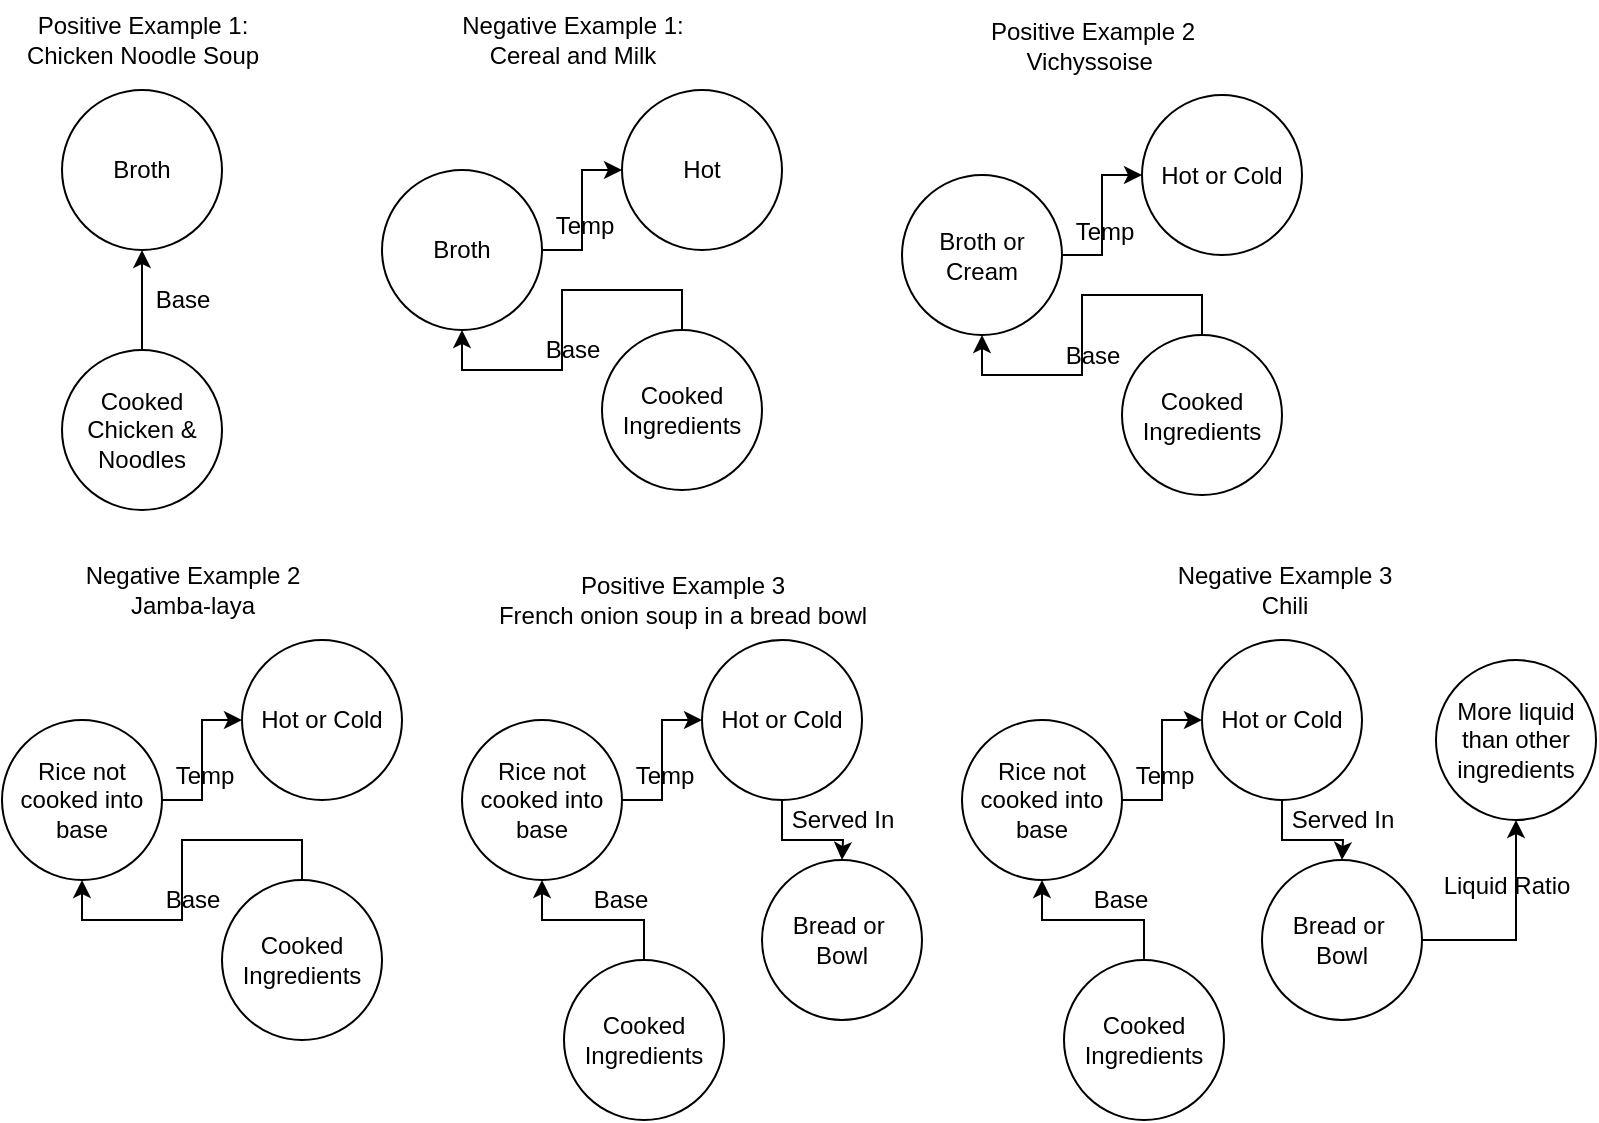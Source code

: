 <mxfile version="24.7.17">
  <diagram name="Page-1" id="bw_JEJf1bxe9cvYn9b_D">
    <mxGraphModel dx="1290" dy="618" grid="1" gridSize="10" guides="1" tooltips="1" connect="1" arrows="1" fold="1" page="1" pageScale="1" pageWidth="850" pageHeight="1100" math="0" shadow="0">
      <root>
        <mxCell id="0" />
        <mxCell id="1" parent="0" />
        <mxCell id="X86OW3zgJjNSxDQYE87a-1" value="Broth" style="ellipse;whiteSpace=wrap;html=1;aspect=fixed;" parent="1" vertex="1">
          <mxGeometry x="50" y="75" width="80" height="80" as="geometry" />
        </mxCell>
        <mxCell id="X86OW3zgJjNSxDQYE87a-12" style="edgeStyle=orthogonalEdgeStyle;rounded=0;orthogonalLoop=1;jettySize=auto;html=1;exitX=0.5;exitY=0;exitDx=0;exitDy=0;entryX=0.5;entryY=1;entryDx=0;entryDy=0;" parent="1" source="X86OW3zgJjNSxDQYE87a-2" target="X86OW3zgJjNSxDQYE87a-1" edge="1">
          <mxGeometry relative="1" as="geometry" />
        </mxCell>
        <mxCell id="X86OW3zgJjNSxDQYE87a-2" value="Cooked Chicken &amp;amp; Noodles" style="ellipse;whiteSpace=wrap;html=1;" parent="1" vertex="1">
          <mxGeometry x="50" y="205" width="80" height="80" as="geometry" />
        </mxCell>
        <mxCell id="X86OW3zgJjNSxDQYE87a-5" value="Base" style="text;html=1;align=center;verticalAlign=middle;resizable=0;points=[];autosize=1;strokeColor=none;fillColor=none;" parent="1" vertex="1">
          <mxGeometry x="85" y="165" width="50" height="30" as="geometry" />
        </mxCell>
        <mxCell id="X86OW3zgJjNSxDQYE87a-6" value="Positive Example 1:&lt;div&gt;Chicken Noodle Soup&lt;/div&gt;" style="text;html=1;align=center;verticalAlign=middle;resizable=0;points=[];autosize=1;strokeColor=none;fillColor=none;" parent="1" vertex="1">
          <mxGeometry x="20" y="30" width="140" height="40" as="geometry" />
        </mxCell>
        <mxCell id="X86OW3zgJjNSxDQYE87a-24" value="" style="edgeStyle=orthogonalEdgeStyle;rounded=0;orthogonalLoop=1;jettySize=auto;html=1;" parent="1" source="X86OW3zgJjNSxDQYE87a-13" target="X86OW3zgJjNSxDQYE87a-23" edge="1">
          <mxGeometry relative="1" as="geometry" />
        </mxCell>
        <mxCell id="X86OW3zgJjNSxDQYE87a-13" value="Broth" style="ellipse;whiteSpace=wrap;html=1;aspect=fixed;" parent="1" vertex="1">
          <mxGeometry x="210" y="115" width="80" height="80" as="geometry" />
        </mxCell>
        <mxCell id="X86OW3zgJjNSxDQYE87a-14" style="edgeStyle=orthogonalEdgeStyle;rounded=0;orthogonalLoop=1;jettySize=auto;html=1;exitX=0.5;exitY=0;exitDx=0;exitDy=0;entryX=0.5;entryY=1;entryDx=0;entryDy=0;" parent="1" source="X86OW3zgJjNSxDQYE87a-15" target="X86OW3zgJjNSxDQYE87a-13" edge="1">
          <mxGeometry relative="1" as="geometry" />
        </mxCell>
        <mxCell id="X86OW3zgJjNSxDQYE87a-15" value="Cooked Ingredients" style="ellipse;whiteSpace=wrap;html=1;" parent="1" vertex="1">
          <mxGeometry x="320" y="195" width="80" height="80" as="geometry" />
        </mxCell>
        <mxCell id="X86OW3zgJjNSxDQYE87a-16" value="Base" style="text;html=1;align=center;verticalAlign=middle;resizable=0;points=[];autosize=1;strokeColor=none;fillColor=none;" parent="1" vertex="1">
          <mxGeometry x="280" y="190" width="50" height="30" as="geometry" />
        </mxCell>
        <mxCell id="X86OW3zgJjNSxDQYE87a-17" value="Negative Example 1:&lt;div&gt;Cereal and Milk&lt;/div&gt;" style="text;html=1;align=center;verticalAlign=middle;resizable=0;points=[];autosize=1;strokeColor=none;fillColor=none;" parent="1" vertex="1">
          <mxGeometry x="240" y="30" width="130" height="40" as="geometry" />
        </mxCell>
        <mxCell id="X86OW3zgJjNSxDQYE87a-23" value="Hot" style="ellipse;whiteSpace=wrap;html=1;aspect=fixed;" parent="1" vertex="1">
          <mxGeometry x="330" y="75" width="80" height="80" as="geometry" />
        </mxCell>
        <mxCell id="X86OW3zgJjNSxDQYE87a-25" value="Temp" style="text;html=1;align=center;verticalAlign=middle;resizable=0;points=[];autosize=1;strokeColor=none;fillColor=none;" parent="1" vertex="1">
          <mxGeometry x="286" y="128" width="50" height="30" as="geometry" />
        </mxCell>
        <mxCell id="X86OW3zgJjNSxDQYE87a-26" value="" style="edgeStyle=orthogonalEdgeStyle;rounded=0;orthogonalLoop=1;jettySize=auto;html=1;" parent="1" source="X86OW3zgJjNSxDQYE87a-27" target="X86OW3zgJjNSxDQYE87a-32" edge="1">
          <mxGeometry relative="1" as="geometry" />
        </mxCell>
        <mxCell id="X86OW3zgJjNSxDQYE87a-27" value="Broth or Cream" style="ellipse;whiteSpace=wrap;html=1;aspect=fixed;" parent="1" vertex="1">
          <mxGeometry x="470" y="117.5" width="80" height="80" as="geometry" />
        </mxCell>
        <mxCell id="X86OW3zgJjNSxDQYE87a-28" style="edgeStyle=orthogonalEdgeStyle;rounded=0;orthogonalLoop=1;jettySize=auto;html=1;exitX=0.5;exitY=0;exitDx=0;exitDy=0;entryX=0.5;entryY=1;entryDx=0;entryDy=0;" parent="1" source="X86OW3zgJjNSxDQYE87a-29" target="X86OW3zgJjNSxDQYE87a-27" edge="1">
          <mxGeometry relative="1" as="geometry" />
        </mxCell>
        <mxCell id="X86OW3zgJjNSxDQYE87a-29" value="Cooked Ingredients" style="ellipse;whiteSpace=wrap;html=1;" parent="1" vertex="1">
          <mxGeometry x="580" y="197.5" width="80" height="80" as="geometry" />
        </mxCell>
        <mxCell id="X86OW3zgJjNSxDQYE87a-30" value="Base" style="text;html=1;align=center;verticalAlign=middle;resizable=0;points=[];autosize=1;strokeColor=none;fillColor=none;" parent="1" vertex="1">
          <mxGeometry x="540" y="192.5" width="50" height="30" as="geometry" />
        </mxCell>
        <mxCell id="X86OW3zgJjNSxDQYE87a-31" value="Positive Example 2&lt;div&gt;Vichyssoise&amp;nbsp;&lt;/div&gt;" style="text;html=1;align=center;verticalAlign=middle;resizable=0;points=[];autosize=1;strokeColor=none;fillColor=none;" parent="1" vertex="1">
          <mxGeometry x="500" y="32.5" width="130" height="40" as="geometry" />
        </mxCell>
        <mxCell id="X86OW3zgJjNSxDQYE87a-32" value="Hot or Cold" style="ellipse;whiteSpace=wrap;html=1;aspect=fixed;" parent="1" vertex="1">
          <mxGeometry x="590" y="77.5" width="80" height="80" as="geometry" />
        </mxCell>
        <mxCell id="X86OW3zgJjNSxDQYE87a-33" value="Temp" style="text;html=1;align=center;verticalAlign=middle;resizable=0;points=[];autosize=1;strokeColor=none;fillColor=none;" parent="1" vertex="1">
          <mxGeometry x="546" y="130.5" width="50" height="30" as="geometry" />
        </mxCell>
        <mxCell id="X86OW3zgJjNSxDQYE87a-34" value="" style="edgeStyle=orthogonalEdgeStyle;rounded=0;orthogonalLoop=1;jettySize=auto;html=1;" parent="1" source="X86OW3zgJjNSxDQYE87a-35" target="X86OW3zgJjNSxDQYE87a-40" edge="1">
          <mxGeometry relative="1" as="geometry" />
        </mxCell>
        <mxCell id="X86OW3zgJjNSxDQYE87a-35" value="Rice not cooked into base" style="ellipse;whiteSpace=wrap;html=1;aspect=fixed;" parent="1" vertex="1">
          <mxGeometry x="20" y="390" width="80" height="80" as="geometry" />
        </mxCell>
        <mxCell id="X86OW3zgJjNSxDQYE87a-36" style="edgeStyle=orthogonalEdgeStyle;rounded=0;orthogonalLoop=1;jettySize=auto;html=1;exitX=0.5;exitY=0;exitDx=0;exitDy=0;entryX=0.5;entryY=1;entryDx=0;entryDy=0;" parent="1" source="X86OW3zgJjNSxDQYE87a-37" target="X86OW3zgJjNSxDQYE87a-35" edge="1">
          <mxGeometry relative="1" as="geometry" />
        </mxCell>
        <mxCell id="X86OW3zgJjNSxDQYE87a-37" value="Cooked Ingredients" style="ellipse;whiteSpace=wrap;html=1;" parent="1" vertex="1">
          <mxGeometry x="130" y="470" width="80" height="80" as="geometry" />
        </mxCell>
        <mxCell id="X86OW3zgJjNSxDQYE87a-38" value="Base" style="text;html=1;align=center;verticalAlign=middle;resizable=0;points=[];autosize=1;strokeColor=none;fillColor=none;" parent="1" vertex="1">
          <mxGeometry x="90" y="465" width="50" height="30" as="geometry" />
        </mxCell>
        <mxCell id="X86OW3zgJjNSxDQYE87a-39" value="Negative Example 2&lt;div&gt;Jamba-laya&lt;/div&gt;" style="text;html=1;align=center;verticalAlign=middle;resizable=0;points=[];autosize=1;strokeColor=none;fillColor=none;" parent="1" vertex="1">
          <mxGeometry x="50" y="305" width="130" height="40" as="geometry" />
        </mxCell>
        <mxCell id="X86OW3zgJjNSxDQYE87a-40" value="Hot or Cold" style="ellipse;whiteSpace=wrap;html=1;aspect=fixed;" parent="1" vertex="1">
          <mxGeometry x="140" y="350" width="80" height="80" as="geometry" />
        </mxCell>
        <mxCell id="X86OW3zgJjNSxDQYE87a-41" value="Temp" style="text;html=1;align=center;verticalAlign=middle;resizable=0;points=[];autosize=1;strokeColor=none;fillColor=none;" parent="1" vertex="1">
          <mxGeometry x="96" y="403" width="50" height="30" as="geometry" />
        </mxCell>
        <mxCell id="X86OW3zgJjNSxDQYE87a-42" value="" style="edgeStyle=orthogonalEdgeStyle;rounded=0;orthogonalLoop=1;jettySize=auto;html=1;" parent="1" source="X86OW3zgJjNSxDQYE87a-43" target="X86OW3zgJjNSxDQYE87a-48" edge="1">
          <mxGeometry relative="1" as="geometry" />
        </mxCell>
        <mxCell id="X86OW3zgJjNSxDQYE87a-43" value="Rice not cooked into base" style="ellipse;whiteSpace=wrap;html=1;aspect=fixed;" parent="1" vertex="1">
          <mxGeometry x="250" y="390" width="80" height="80" as="geometry" />
        </mxCell>
        <mxCell id="X86OW3zgJjNSxDQYE87a-44" style="edgeStyle=orthogonalEdgeStyle;rounded=0;orthogonalLoop=1;jettySize=auto;html=1;exitX=0.5;exitY=0;exitDx=0;exitDy=0;entryX=0.5;entryY=1;entryDx=0;entryDy=0;" parent="1" source="X86OW3zgJjNSxDQYE87a-45" target="X86OW3zgJjNSxDQYE87a-43" edge="1">
          <mxGeometry relative="1" as="geometry" />
        </mxCell>
        <mxCell id="X86OW3zgJjNSxDQYE87a-45" value="Cooked Ingredients" style="ellipse;whiteSpace=wrap;html=1;" parent="1" vertex="1">
          <mxGeometry x="301" y="510" width="80" height="80" as="geometry" />
        </mxCell>
        <mxCell id="X86OW3zgJjNSxDQYE87a-46" value="Base" style="text;html=1;align=center;verticalAlign=middle;resizable=0;points=[];autosize=1;strokeColor=none;fillColor=none;" parent="1" vertex="1">
          <mxGeometry x="304" y="465" width="50" height="30" as="geometry" />
        </mxCell>
        <mxCell id="X86OW3zgJjNSxDQYE87a-47" value="Positive Example 3&lt;div&gt;French onion soup in a bread bowl&lt;/div&gt;" style="text;html=1;align=center;verticalAlign=middle;resizable=0;points=[];autosize=1;strokeColor=none;fillColor=none;" parent="1" vertex="1">
          <mxGeometry x="255" y="310" width="210" height="40" as="geometry" />
        </mxCell>
        <mxCell id="X86OW3zgJjNSxDQYE87a-52" style="edgeStyle=orthogonalEdgeStyle;rounded=0;orthogonalLoop=1;jettySize=auto;html=1;exitX=0.5;exitY=1;exitDx=0;exitDy=0;" parent="1" source="X86OW3zgJjNSxDQYE87a-48" edge="1">
          <mxGeometry relative="1" as="geometry">
            <mxPoint x="440" y="460" as="targetPoint" />
          </mxGeometry>
        </mxCell>
        <mxCell id="X86OW3zgJjNSxDQYE87a-48" value="Hot or Cold" style="ellipse;whiteSpace=wrap;html=1;aspect=fixed;" parent="1" vertex="1">
          <mxGeometry x="370" y="350" width="80" height="80" as="geometry" />
        </mxCell>
        <mxCell id="X86OW3zgJjNSxDQYE87a-49" value="Temp" style="text;html=1;align=center;verticalAlign=middle;resizable=0;points=[];autosize=1;strokeColor=none;fillColor=none;" parent="1" vertex="1">
          <mxGeometry x="326" y="403" width="50" height="30" as="geometry" />
        </mxCell>
        <mxCell id="X86OW3zgJjNSxDQYE87a-53" value="Bread or&amp;nbsp;&lt;div&gt;Bowl&lt;/div&gt;" style="ellipse;whiteSpace=wrap;html=1;aspect=fixed;" parent="1" vertex="1">
          <mxGeometry x="400" y="460" width="80" height="80" as="geometry" />
        </mxCell>
        <mxCell id="X86OW3zgJjNSxDQYE87a-54" value="Served In" style="text;html=1;align=center;verticalAlign=middle;resizable=0;points=[];autosize=1;strokeColor=none;fillColor=none;" parent="1" vertex="1">
          <mxGeometry x="405" y="425" width="70" height="30" as="geometry" />
        </mxCell>
        <mxCell id="X86OW3zgJjNSxDQYE87a-55" value="" style="edgeStyle=orthogonalEdgeStyle;rounded=0;orthogonalLoop=1;jettySize=auto;html=1;" parent="1" source="X86OW3zgJjNSxDQYE87a-56" target="X86OW3zgJjNSxDQYE87a-62" edge="1">
          <mxGeometry relative="1" as="geometry" />
        </mxCell>
        <mxCell id="X86OW3zgJjNSxDQYE87a-56" value="Rice not cooked into base" style="ellipse;whiteSpace=wrap;html=1;aspect=fixed;" parent="1" vertex="1">
          <mxGeometry x="500" y="390" width="80" height="80" as="geometry" />
        </mxCell>
        <mxCell id="X86OW3zgJjNSxDQYE87a-57" style="edgeStyle=orthogonalEdgeStyle;rounded=0;orthogonalLoop=1;jettySize=auto;html=1;exitX=0.5;exitY=0;exitDx=0;exitDy=0;entryX=0.5;entryY=1;entryDx=0;entryDy=0;" parent="1" source="X86OW3zgJjNSxDQYE87a-58" target="X86OW3zgJjNSxDQYE87a-56" edge="1">
          <mxGeometry relative="1" as="geometry" />
        </mxCell>
        <mxCell id="X86OW3zgJjNSxDQYE87a-58" value="Cooked Ingredients" style="ellipse;whiteSpace=wrap;html=1;" parent="1" vertex="1">
          <mxGeometry x="551" y="510" width="80" height="80" as="geometry" />
        </mxCell>
        <mxCell id="X86OW3zgJjNSxDQYE87a-59" value="Base" style="text;html=1;align=center;verticalAlign=middle;resizable=0;points=[];autosize=1;strokeColor=none;fillColor=none;" parent="1" vertex="1">
          <mxGeometry x="554" y="465" width="50" height="30" as="geometry" />
        </mxCell>
        <mxCell id="X86OW3zgJjNSxDQYE87a-60" value="Negative Example 3&lt;div&gt;Chili&lt;/div&gt;" style="text;html=1;align=center;verticalAlign=middle;resizable=0;points=[];autosize=1;strokeColor=none;fillColor=none;" parent="1" vertex="1">
          <mxGeometry x="596" y="305" width="130" height="40" as="geometry" />
        </mxCell>
        <mxCell id="X86OW3zgJjNSxDQYE87a-61" style="edgeStyle=orthogonalEdgeStyle;rounded=0;orthogonalLoop=1;jettySize=auto;html=1;exitX=0.5;exitY=1;exitDx=0;exitDy=0;" parent="1" source="X86OW3zgJjNSxDQYE87a-62" edge="1">
          <mxGeometry relative="1" as="geometry">
            <mxPoint x="690" y="460" as="targetPoint" />
          </mxGeometry>
        </mxCell>
        <mxCell id="X86OW3zgJjNSxDQYE87a-62" value="Hot or Cold" style="ellipse;whiteSpace=wrap;html=1;aspect=fixed;" parent="1" vertex="1">
          <mxGeometry x="620" y="350" width="80" height="80" as="geometry" />
        </mxCell>
        <mxCell id="X86OW3zgJjNSxDQYE87a-63" value="Temp" style="text;html=1;align=center;verticalAlign=middle;resizable=0;points=[];autosize=1;strokeColor=none;fillColor=none;" parent="1" vertex="1">
          <mxGeometry x="576" y="403" width="50" height="30" as="geometry" />
        </mxCell>
        <mxCell id="X86OW3zgJjNSxDQYE87a-67" value="" style="edgeStyle=orthogonalEdgeStyle;rounded=0;orthogonalLoop=1;jettySize=auto;html=1;" parent="1" source="X86OW3zgJjNSxDQYE87a-64" target="X86OW3zgJjNSxDQYE87a-66" edge="1">
          <mxGeometry relative="1" as="geometry" />
        </mxCell>
        <mxCell id="X86OW3zgJjNSxDQYE87a-64" value="Bread or&amp;nbsp;&lt;div&gt;Bowl&lt;/div&gt;" style="ellipse;whiteSpace=wrap;html=1;aspect=fixed;" parent="1" vertex="1">
          <mxGeometry x="650" y="460" width="80" height="80" as="geometry" />
        </mxCell>
        <mxCell id="X86OW3zgJjNSxDQYE87a-65" value="Served In" style="text;html=1;align=center;verticalAlign=middle;resizable=0;points=[];autosize=1;strokeColor=none;fillColor=none;" parent="1" vertex="1">
          <mxGeometry x="655" y="425" width="70" height="30" as="geometry" />
        </mxCell>
        <mxCell id="X86OW3zgJjNSxDQYE87a-66" value="More liquid than other ingredients" style="ellipse;whiteSpace=wrap;html=1;aspect=fixed;" parent="1" vertex="1">
          <mxGeometry x="737" y="360" width="80" height="80" as="geometry" />
        </mxCell>
        <mxCell id="X86OW3zgJjNSxDQYE87a-68" value="Liquid Ratio" style="text;html=1;align=center;verticalAlign=middle;resizable=0;points=[];autosize=1;strokeColor=none;fillColor=none;" parent="1" vertex="1">
          <mxGeometry x="727" y="458" width="90" height="30" as="geometry" />
        </mxCell>
      </root>
    </mxGraphModel>
  </diagram>
</mxfile>
